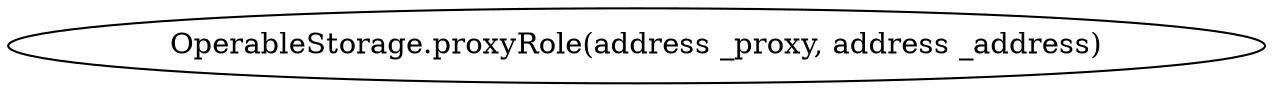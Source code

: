 digraph "" {
	graph [bb="0,0,508.49,36"];
	node [label="\N"];
	"OperableStorage.proxyRole(address _proxy, address _address)"	 [height=0.5,
		pos="254.24,18",
		width=7.0623];
}
digraph "" {
	graph [bb="0,0,508.49,36"];
	node [label="\N"];
	"OperableStorage.proxyRole(address _proxy, address _address)"	 [height=0.5,
		pos="254.24,18",
		width=7.0623];
}
digraph "" {
	graph [bb="0,0,508.49,36"];
	node [label="\N"];
	"OperableStorage.proxyRole(address _proxy, address _address)"	 [height=0.5,
		pos="254.24,18",
		width=7.0623];
}
digraph "" {
	graph [bb="0,0,508.49,36"];
	node [label="\N"];
	"OperableStorage.proxyRole(address _proxy, address _address)"	 [height=0.5,
		pos="254.24,18",
		width=7.0623];
}
digraph "" {
	graph [bb="0,0,508.49,36"];
	node [label="\N"];
	"OperableStorage.proxyRole(address _proxy, address _address)"	 [height=0.5,
		pos="254.24,18",
		width=7.0623];
}
